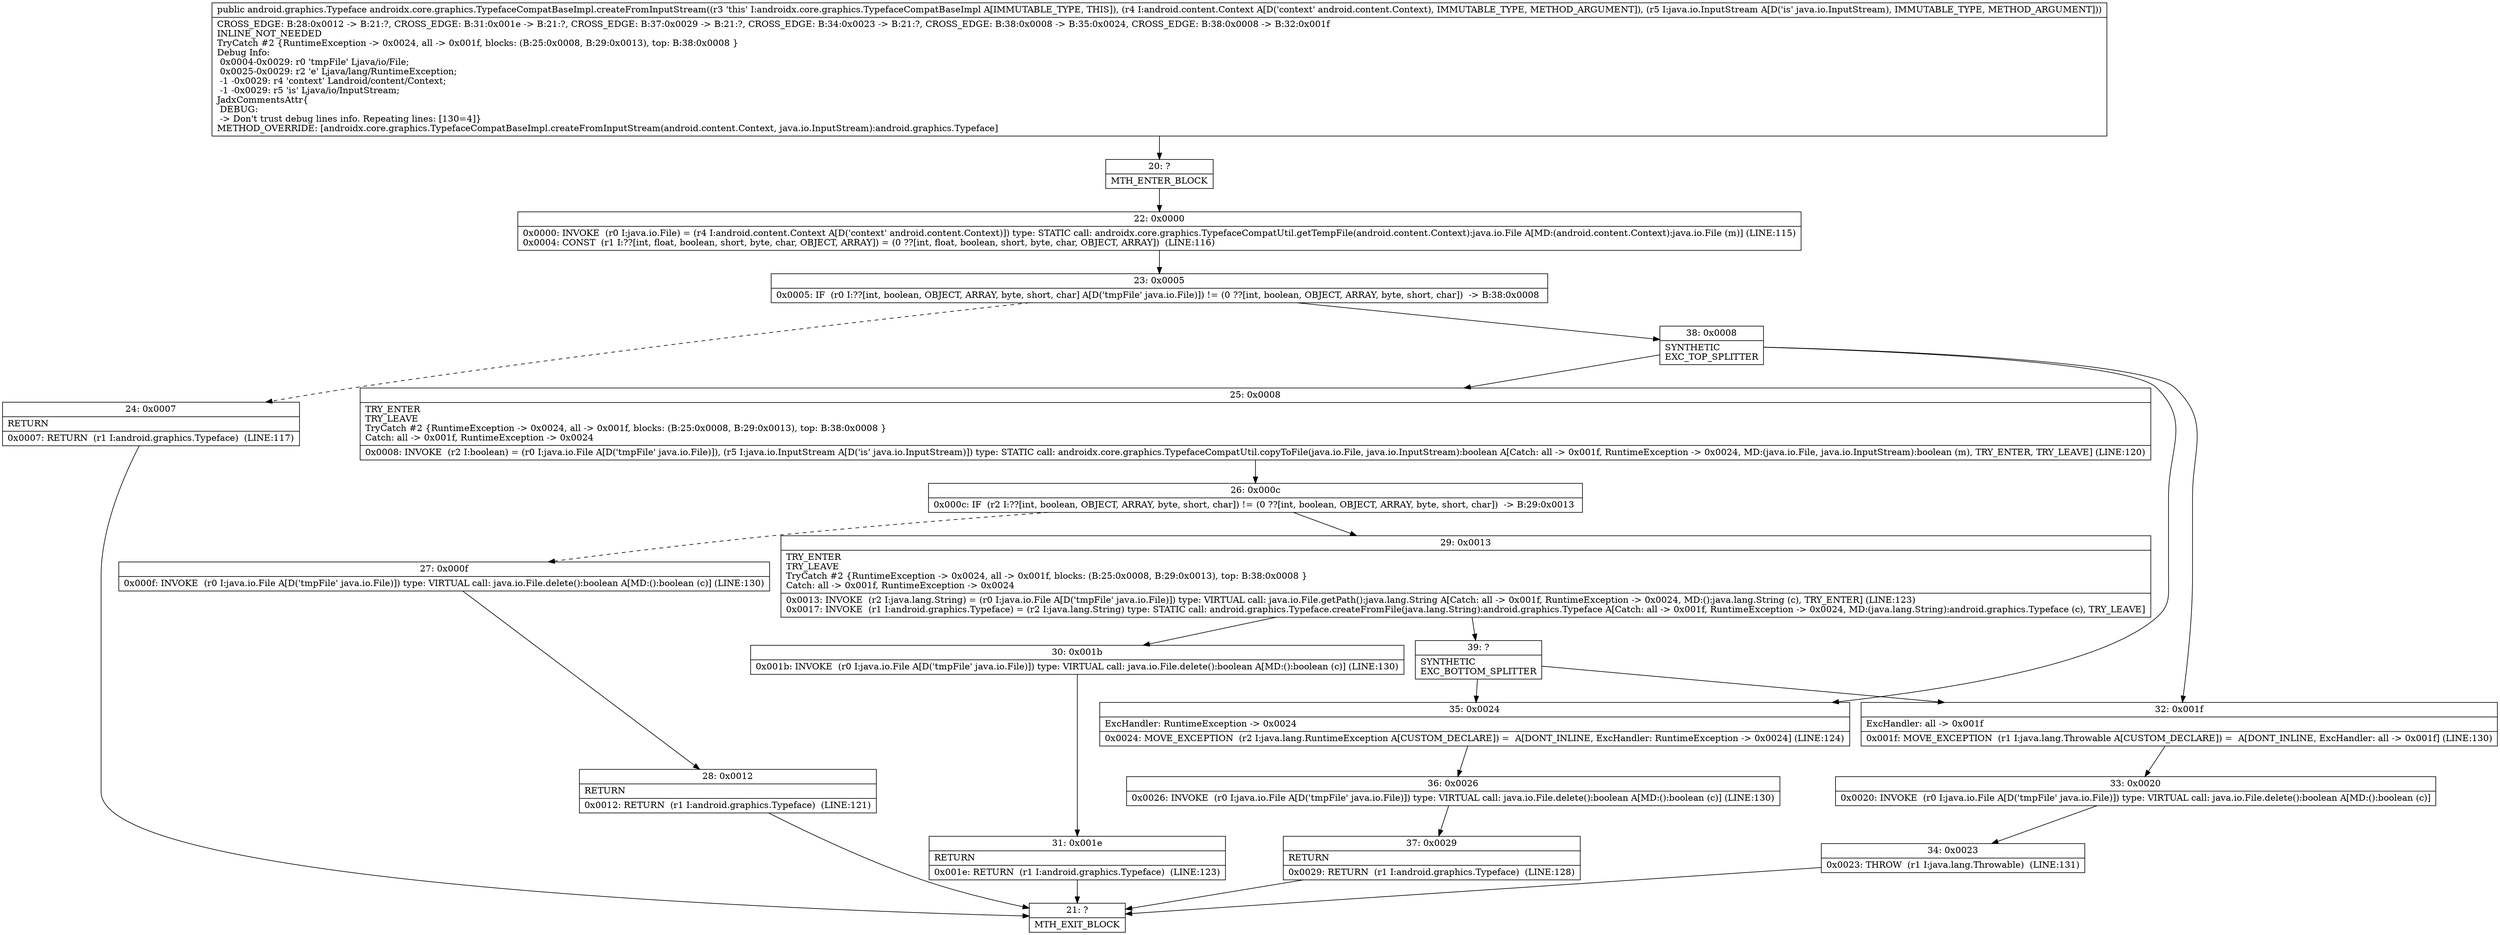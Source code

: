 digraph "CFG forandroidx.core.graphics.TypefaceCompatBaseImpl.createFromInputStream(Landroid\/content\/Context;Ljava\/io\/InputStream;)Landroid\/graphics\/Typeface;" {
Node_20 [shape=record,label="{20\:\ ?|MTH_ENTER_BLOCK\l}"];
Node_22 [shape=record,label="{22\:\ 0x0000|0x0000: INVOKE  (r0 I:java.io.File) = (r4 I:android.content.Context A[D('context' android.content.Context)]) type: STATIC call: androidx.core.graphics.TypefaceCompatUtil.getTempFile(android.content.Context):java.io.File A[MD:(android.content.Context):java.io.File (m)] (LINE:115)\l0x0004: CONST  (r1 I:??[int, float, boolean, short, byte, char, OBJECT, ARRAY]) = (0 ??[int, float, boolean, short, byte, char, OBJECT, ARRAY])  (LINE:116)\l}"];
Node_23 [shape=record,label="{23\:\ 0x0005|0x0005: IF  (r0 I:??[int, boolean, OBJECT, ARRAY, byte, short, char] A[D('tmpFile' java.io.File)]) != (0 ??[int, boolean, OBJECT, ARRAY, byte, short, char])  \-\> B:38:0x0008 \l}"];
Node_24 [shape=record,label="{24\:\ 0x0007|RETURN\l|0x0007: RETURN  (r1 I:android.graphics.Typeface)  (LINE:117)\l}"];
Node_21 [shape=record,label="{21\:\ ?|MTH_EXIT_BLOCK\l}"];
Node_38 [shape=record,label="{38\:\ 0x0008|SYNTHETIC\lEXC_TOP_SPLITTER\l}"];
Node_25 [shape=record,label="{25\:\ 0x0008|TRY_ENTER\lTRY_LEAVE\lTryCatch #2 \{RuntimeException \-\> 0x0024, all \-\> 0x001f, blocks: (B:25:0x0008, B:29:0x0013), top: B:38:0x0008 \}\lCatch: all \-\> 0x001f, RuntimeException \-\> 0x0024\l|0x0008: INVOKE  (r2 I:boolean) = (r0 I:java.io.File A[D('tmpFile' java.io.File)]), (r5 I:java.io.InputStream A[D('is' java.io.InputStream)]) type: STATIC call: androidx.core.graphics.TypefaceCompatUtil.copyToFile(java.io.File, java.io.InputStream):boolean A[Catch: all \-\> 0x001f, RuntimeException \-\> 0x0024, MD:(java.io.File, java.io.InputStream):boolean (m), TRY_ENTER, TRY_LEAVE] (LINE:120)\l}"];
Node_26 [shape=record,label="{26\:\ 0x000c|0x000c: IF  (r2 I:??[int, boolean, OBJECT, ARRAY, byte, short, char]) != (0 ??[int, boolean, OBJECT, ARRAY, byte, short, char])  \-\> B:29:0x0013 \l}"];
Node_27 [shape=record,label="{27\:\ 0x000f|0x000f: INVOKE  (r0 I:java.io.File A[D('tmpFile' java.io.File)]) type: VIRTUAL call: java.io.File.delete():boolean A[MD:():boolean (c)] (LINE:130)\l}"];
Node_28 [shape=record,label="{28\:\ 0x0012|RETURN\l|0x0012: RETURN  (r1 I:android.graphics.Typeface)  (LINE:121)\l}"];
Node_29 [shape=record,label="{29\:\ 0x0013|TRY_ENTER\lTRY_LEAVE\lTryCatch #2 \{RuntimeException \-\> 0x0024, all \-\> 0x001f, blocks: (B:25:0x0008, B:29:0x0013), top: B:38:0x0008 \}\lCatch: all \-\> 0x001f, RuntimeException \-\> 0x0024\l|0x0013: INVOKE  (r2 I:java.lang.String) = (r0 I:java.io.File A[D('tmpFile' java.io.File)]) type: VIRTUAL call: java.io.File.getPath():java.lang.String A[Catch: all \-\> 0x001f, RuntimeException \-\> 0x0024, MD:():java.lang.String (c), TRY_ENTER] (LINE:123)\l0x0017: INVOKE  (r1 I:android.graphics.Typeface) = (r2 I:java.lang.String) type: STATIC call: android.graphics.Typeface.createFromFile(java.lang.String):android.graphics.Typeface A[Catch: all \-\> 0x001f, RuntimeException \-\> 0x0024, MD:(java.lang.String):android.graphics.Typeface (c), TRY_LEAVE]\l}"];
Node_30 [shape=record,label="{30\:\ 0x001b|0x001b: INVOKE  (r0 I:java.io.File A[D('tmpFile' java.io.File)]) type: VIRTUAL call: java.io.File.delete():boolean A[MD:():boolean (c)] (LINE:130)\l}"];
Node_31 [shape=record,label="{31\:\ 0x001e|RETURN\l|0x001e: RETURN  (r1 I:android.graphics.Typeface)  (LINE:123)\l}"];
Node_39 [shape=record,label="{39\:\ ?|SYNTHETIC\lEXC_BOTTOM_SPLITTER\l}"];
Node_35 [shape=record,label="{35\:\ 0x0024|ExcHandler: RuntimeException \-\> 0x0024\l|0x0024: MOVE_EXCEPTION  (r2 I:java.lang.RuntimeException A[CUSTOM_DECLARE]) =  A[DONT_INLINE, ExcHandler: RuntimeException \-\> 0x0024] (LINE:124)\l}"];
Node_36 [shape=record,label="{36\:\ 0x0026|0x0026: INVOKE  (r0 I:java.io.File A[D('tmpFile' java.io.File)]) type: VIRTUAL call: java.io.File.delete():boolean A[MD:():boolean (c)] (LINE:130)\l}"];
Node_37 [shape=record,label="{37\:\ 0x0029|RETURN\l|0x0029: RETURN  (r1 I:android.graphics.Typeface)  (LINE:128)\l}"];
Node_32 [shape=record,label="{32\:\ 0x001f|ExcHandler: all \-\> 0x001f\l|0x001f: MOVE_EXCEPTION  (r1 I:java.lang.Throwable A[CUSTOM_DECLARE]) =  A[DONT_INLINE, ExcHandler: all \-\> 0x001f] (LINE:130)\l}"];
Node_33 [shape=record,label="{33\:\ 0x0020|0x0020: INVOKE  (r0 I:java.io.File A[D('tmpFile' java.io.File)]) type: VIRTUAL call: java.io.File.delete():boolean A[MD:():boolean (c)]\l}"];
Node_34 [shape=record,label="{34\:\ 0x0023|0x0023: THROW  (r1 I:java.lang.Throwable)  (LINE:131)\l}"];
MethodNode[shape=record,label="{public android.graphics.Typeface androidx.core.graphics.TypefaceCompatBaseImpl.createFromInputStream((r3 'this' I:androidx.core.graphics.TypefaceCompatBaseImpl A[IMMUTABLE_TYPE, THIS]), (r4 I:android.content.Context A[D('context' android.content.Context), IMMUTABLE_TYPE, METHOD_ARGUMENT]), (r5 I:java.io.InputStream A[D('is' java.io.InputStream), IMMUTABLE_TYPE, METHOD_ARGUMENT]))  | CROSS_EDGE: B:28:0x0012 \-\> B:21:?, CROSS_EDGE: B:31:0x001e \-\> B:21:?, CROSS_EDGE: B:37:0x0029 \-\> B:21:?, CROSS_EDGE: B:34:0x0023 \-\> B:21:?, CROSS_EDGE: B:38:0x0008 \-\> B:35:0x0024, CROSS_EDGE: B:38:0x0008 \-\> B:32:0x001f\lINLINE_NOT_NEEDED\lTryCatch #2 \{RuntimeException \-\> 0x0024, all \-\> 0x001f, blocks: (B:25:0x0008, B:29:0x0013), top: B:38:0x0008 \}\lDebug Info:\l  0x0004\-0x0029: r0 'tmpFile' Ljava\/io\/File;\l  0x0025\-0x0029: r2 'e' Ljava\/lang\/RuntimeException;\l  \-1 \-0x0029: r4 'context' Landroid\/content\/Context;\l  \-1 \-0x0029: r5 'is' Ljava\/io\/InputStream;\lJadxCommentsAttr\{\l DEBUG: \l \-\> Don't trust debug lines info. Repeating lines: [130=4]\}\lMETHOD_OVERRIDE: [androidx.core.graphics.TypefaceCompatBaseImpl.createFromInputStream(android.content.Context, java.io.InputStream):android.graphics.Typeface]\l}"];
MethodNode -> Node_20;Node_20 -> Node_22;
Node_22 -> Node_23;
Node_23 -> Node_24[style=dashed];
Node_23 -> Node_38;
Node_24 -> Node_21;
Node_38 -> Node_25;
Node_38 -> Node_35;
Node_38 -> Node_32;
Node_25 -> Node_26;
Node_26 -> Node_27[style=dashed];
Node_26 -> Node_29;
Node_27 -> Node_28;
Node_28 -> Node_21;
Node_29 -> Node_30;
Node_29 -> Node_39;
Node_30 -> Node_31;
Node_31 -> Node_21;
Node_39 -> Node_35;
Node_39 -> Node_32;
Node_35 -> Node_36;
Node_36 -> Node_37;
Node_37 -> Node_21;
Node_32 -> Node_33;
Node_33 -> Node_34;
Node_34 -> Node_21;
}


